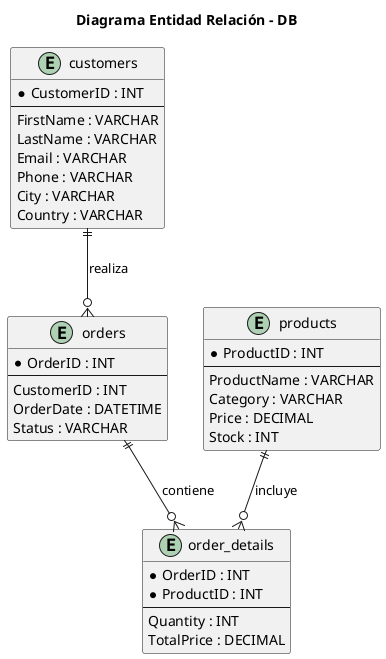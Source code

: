 @startuml
title Diagrama Entidad Relación - DB

entity customers {
  * CustomerID : INT
  --
  FirstName : VARCHAR
  LastName : VARCHAR
  Email : VARCHAR
  Phone : VARCHAR
  City : VARCHAR
  Country : VARCHAR
}

entity products {
  * ProductID : INT
  --
  ProductName : VARCHAR
  Category : VARCHAR
  Price : DECIMAL
  Stock : INT
}

entity orders {
  * OrderID : INT
  --
  CustomerID : INT
  OrderDate : DATETIME
  Status : VARCHAR
}

entity order_details {
  * OrderID : INT
  * ProductID : INT
  --
  Quantity : INT
  TotalPrice : DECIMAL
}

customers ||--o{ orders : "realiza"
orders ||--o{ order_details : "contiene"
products ||--o{ order_details : "incluye"
@enduml
